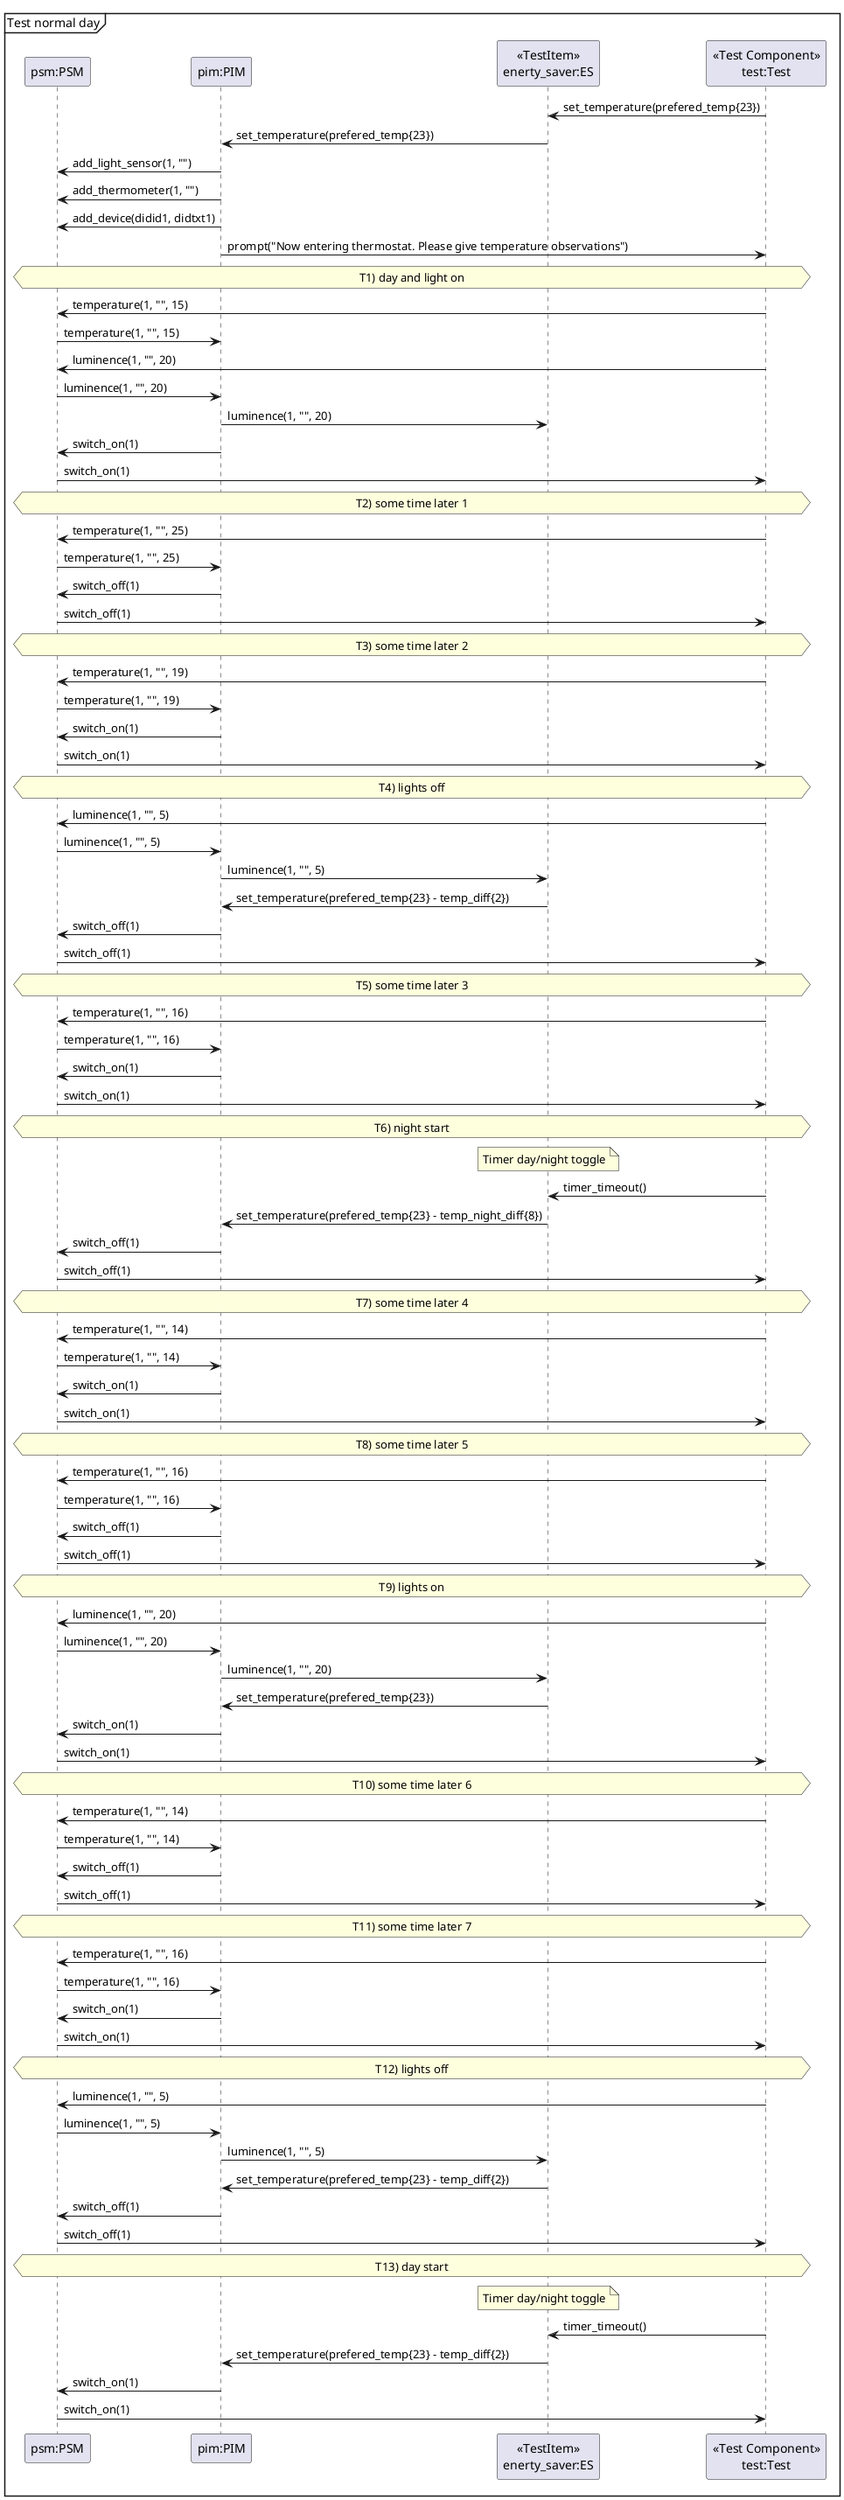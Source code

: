 @startuml sequense diagram
mainframe Test normal day

participant "psm:PSM" as psm
participant "pim:PIM" as pim
participant "«TestItem»\nenerty_saver:ES" as es
participant "«Test Component»\ntest:Test" as test

'Set preferred temp
es <- test: set_temperature(prefered_temp{23})
pim <- es: set_temperature(prefered_temp{23})

psm <- pim: add_light_sensor(1, "")

psm <- pim: add_thermometer(1, "")
psm <- pim: add_device(didid1, didtxt1)

pim -> test: prompt("Now entering thermostat. Please give temperature observations")

hnote across: T1) day and light on
'setup compleat

test -> psm: temperature(1, "", 15)
psm -> pim: temperature(1, "", 15)

test -> psm: luminence(1, "", 20)
psm -> pim: luminence(1, "", 20)
pim -> es: luminence(1, "", 20)

psm <- pim: switch_on(1)
test <- psm: switch_on(1)

/'---divider---'/

hnote across: T2) some time later 1

test -> psm: temperature(1, "", 25)
psm -> pim: temperature(1, "", 25)

psm <- pim: switch_off(1)
test <- psm: switch_off(1)

/'---divider---'/

hnote across: T3) some time later 2

test -> psm: temperature(1, "", 19)
psm -> pim: temperature(1, "", 19)

psm <- pim: switch_on(1)
test <- psm: switch_on(1)

/'---divider---'/

hnote across: T4) lights off

test -> psm: luminence(1, "", 5)
psm -> pim: luminence(1, "", 5)
pim -> es: luminence(1, "", 5)

pim <- es: set_temperature(prefered_temp{23} - temp_diff{2})

psm <- pim: switch_off(1)
test <- psm: switch_off(1)

/'---divider---'/

hnote across: T5) some time later 3

test -> psm: temperature(1, "", 16)
psm -> pim: temperature(1, "", 16)

psm <- pim: switch_on(1)
test <- psm: switch_on(1)

/'---divider---'/

hnote across: T6) night start
note over es: Timer day/night toggle
es <- test: timer_timeout()

pim <- es: set_temperature(prefered_temp{23} - temp_night_diff{8})

psm <- pim: switch_off(1)
test <- psm: switch_off(1)

/'---divider---'/

hnote across: T7) some time later 4

test -> psm: temperature(1, "", 14)
psm -> pim: temperature(1, "", 14)

psm <- pim: switch_on(1)
test <- psm: switch_on(1)

/'---divider---'/

hnote across: T8) some time later 5

test -> psm: temperature(1, "", 16)
psm -> pim: temperature(1, "", 16)

psm <- pim: switch_off(1)
test <- psm: switch_off(1)

/'---divider---'/

hnote across: T9) lights on

test -> psm: luminence(1, "", 20)
psm -> pim: luminence(1, "", 20)
pim -> es: luminence(1, "", 20)

pim <- es: set_temperature(prefered_temp{23})

psm <- pim: switch_on(1)
test <- psm: switch_on(1)

/'---divider---'/

hnote across: T10) some time later 6

test -> psm: temperature(1, "", 14)
psm -> pim: temperature(1, "", 14)

psm <- pim: switch_off(1)
test <- psm: switch_off(1)

/'---divider---'/

hnote across: T11) some time later 7

test -> psm: temperature(1, "", 16)
psm -> pim: temperature(1, "", 16)

psm <- pim: switch_on(1)
test <- psm: switch_on(1)

/'---divider---'/

hnote across: T12) lights off

test -> psm: luminence(1, "", 5)
psm -> pim: luminence(1, "", 5)
pim -> es: luminence(1, "", 5)

pim <- es: set_temperature(prefered_temp{23} - temp_diff{2})

psm <- pim: switch_off(1)
test <- psm: switch_off(1)

/'---divider---'/

hnote across: T13) day start
note over es: Timer day/night toggle

es <- test: timer_timeout()

pim <- es: set_temperature(prefered_temp{23} - temp_diff{2})

psm <- pim: switch_on(1)
test <- psm: switch_on(1)

@enduml
